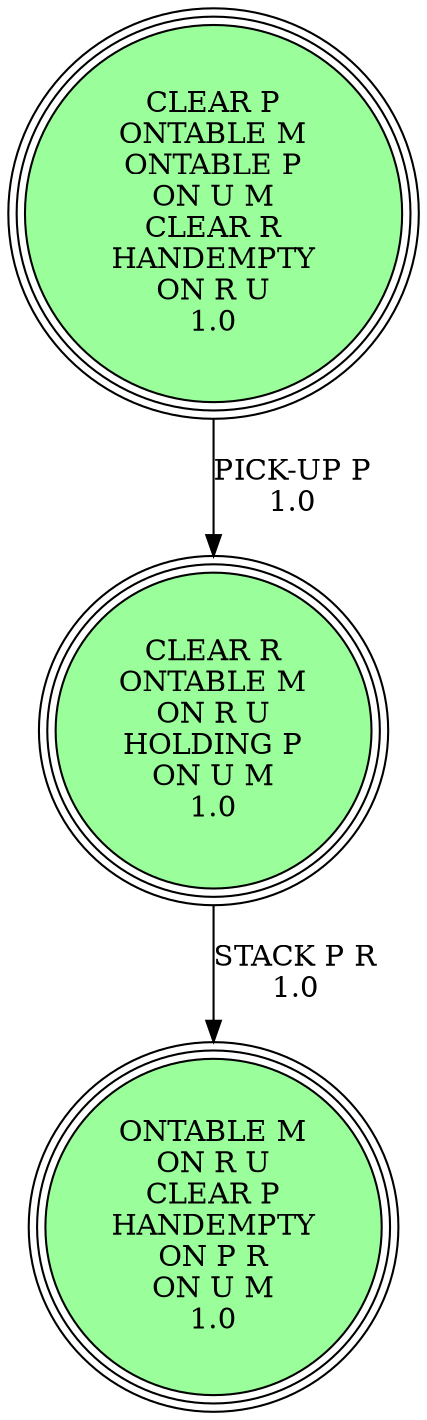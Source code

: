 digraph {
"CLEAR R\nONTABLE M\nON R U\nHOLDING P\nON U M\n1.0\n" -> "ONTABLE M\nON R U\nCLEAR P\nHANDEMPTY\nON P R\nON U M\n1.0\n"[label="STACK P R\n1.0\n"];
"CLEAR P\nONTABLE M\nONTABLE P\nON U M\nCLEAR R\nHANDEMPTY\nON R U\n1.0\n" -> "CLEAR R\nONTABLE M\nON R U\nHOLDING P\nON U M\n1.0\n"[label="PICK-UP P\n1.0\n"];
"ONTABLE M\nON R U\nCLEAR P\nHANDEMPTY\nON P R\nON U M\n1.0\n" [shape=circle, style=filled, fillcolor=palegreen1, peripheries=3];
"CLEAR R\nONTABLE M\nON R U\nHOLDING P\nON U M\n1.0\n" [shape=circle, style=filled, fillcolor=palegreen1, peripheries=3];
"ONTABLE M\nON R U\nCLEAR P\nHANDEMPTY\nON P R\nON U M\n1.0\n" [shape=circle, style=filled, fillcolor=palegreen1, peripheries=3];
"CLEAR P\nONTABLE M\nONTABLE P\nON U M\nCLEAR R\nHANDEMPTY\nON R U\n1.0\n" [shape=circle, style=filled, fillcolor=palegreen1, peripheries=3];
}
